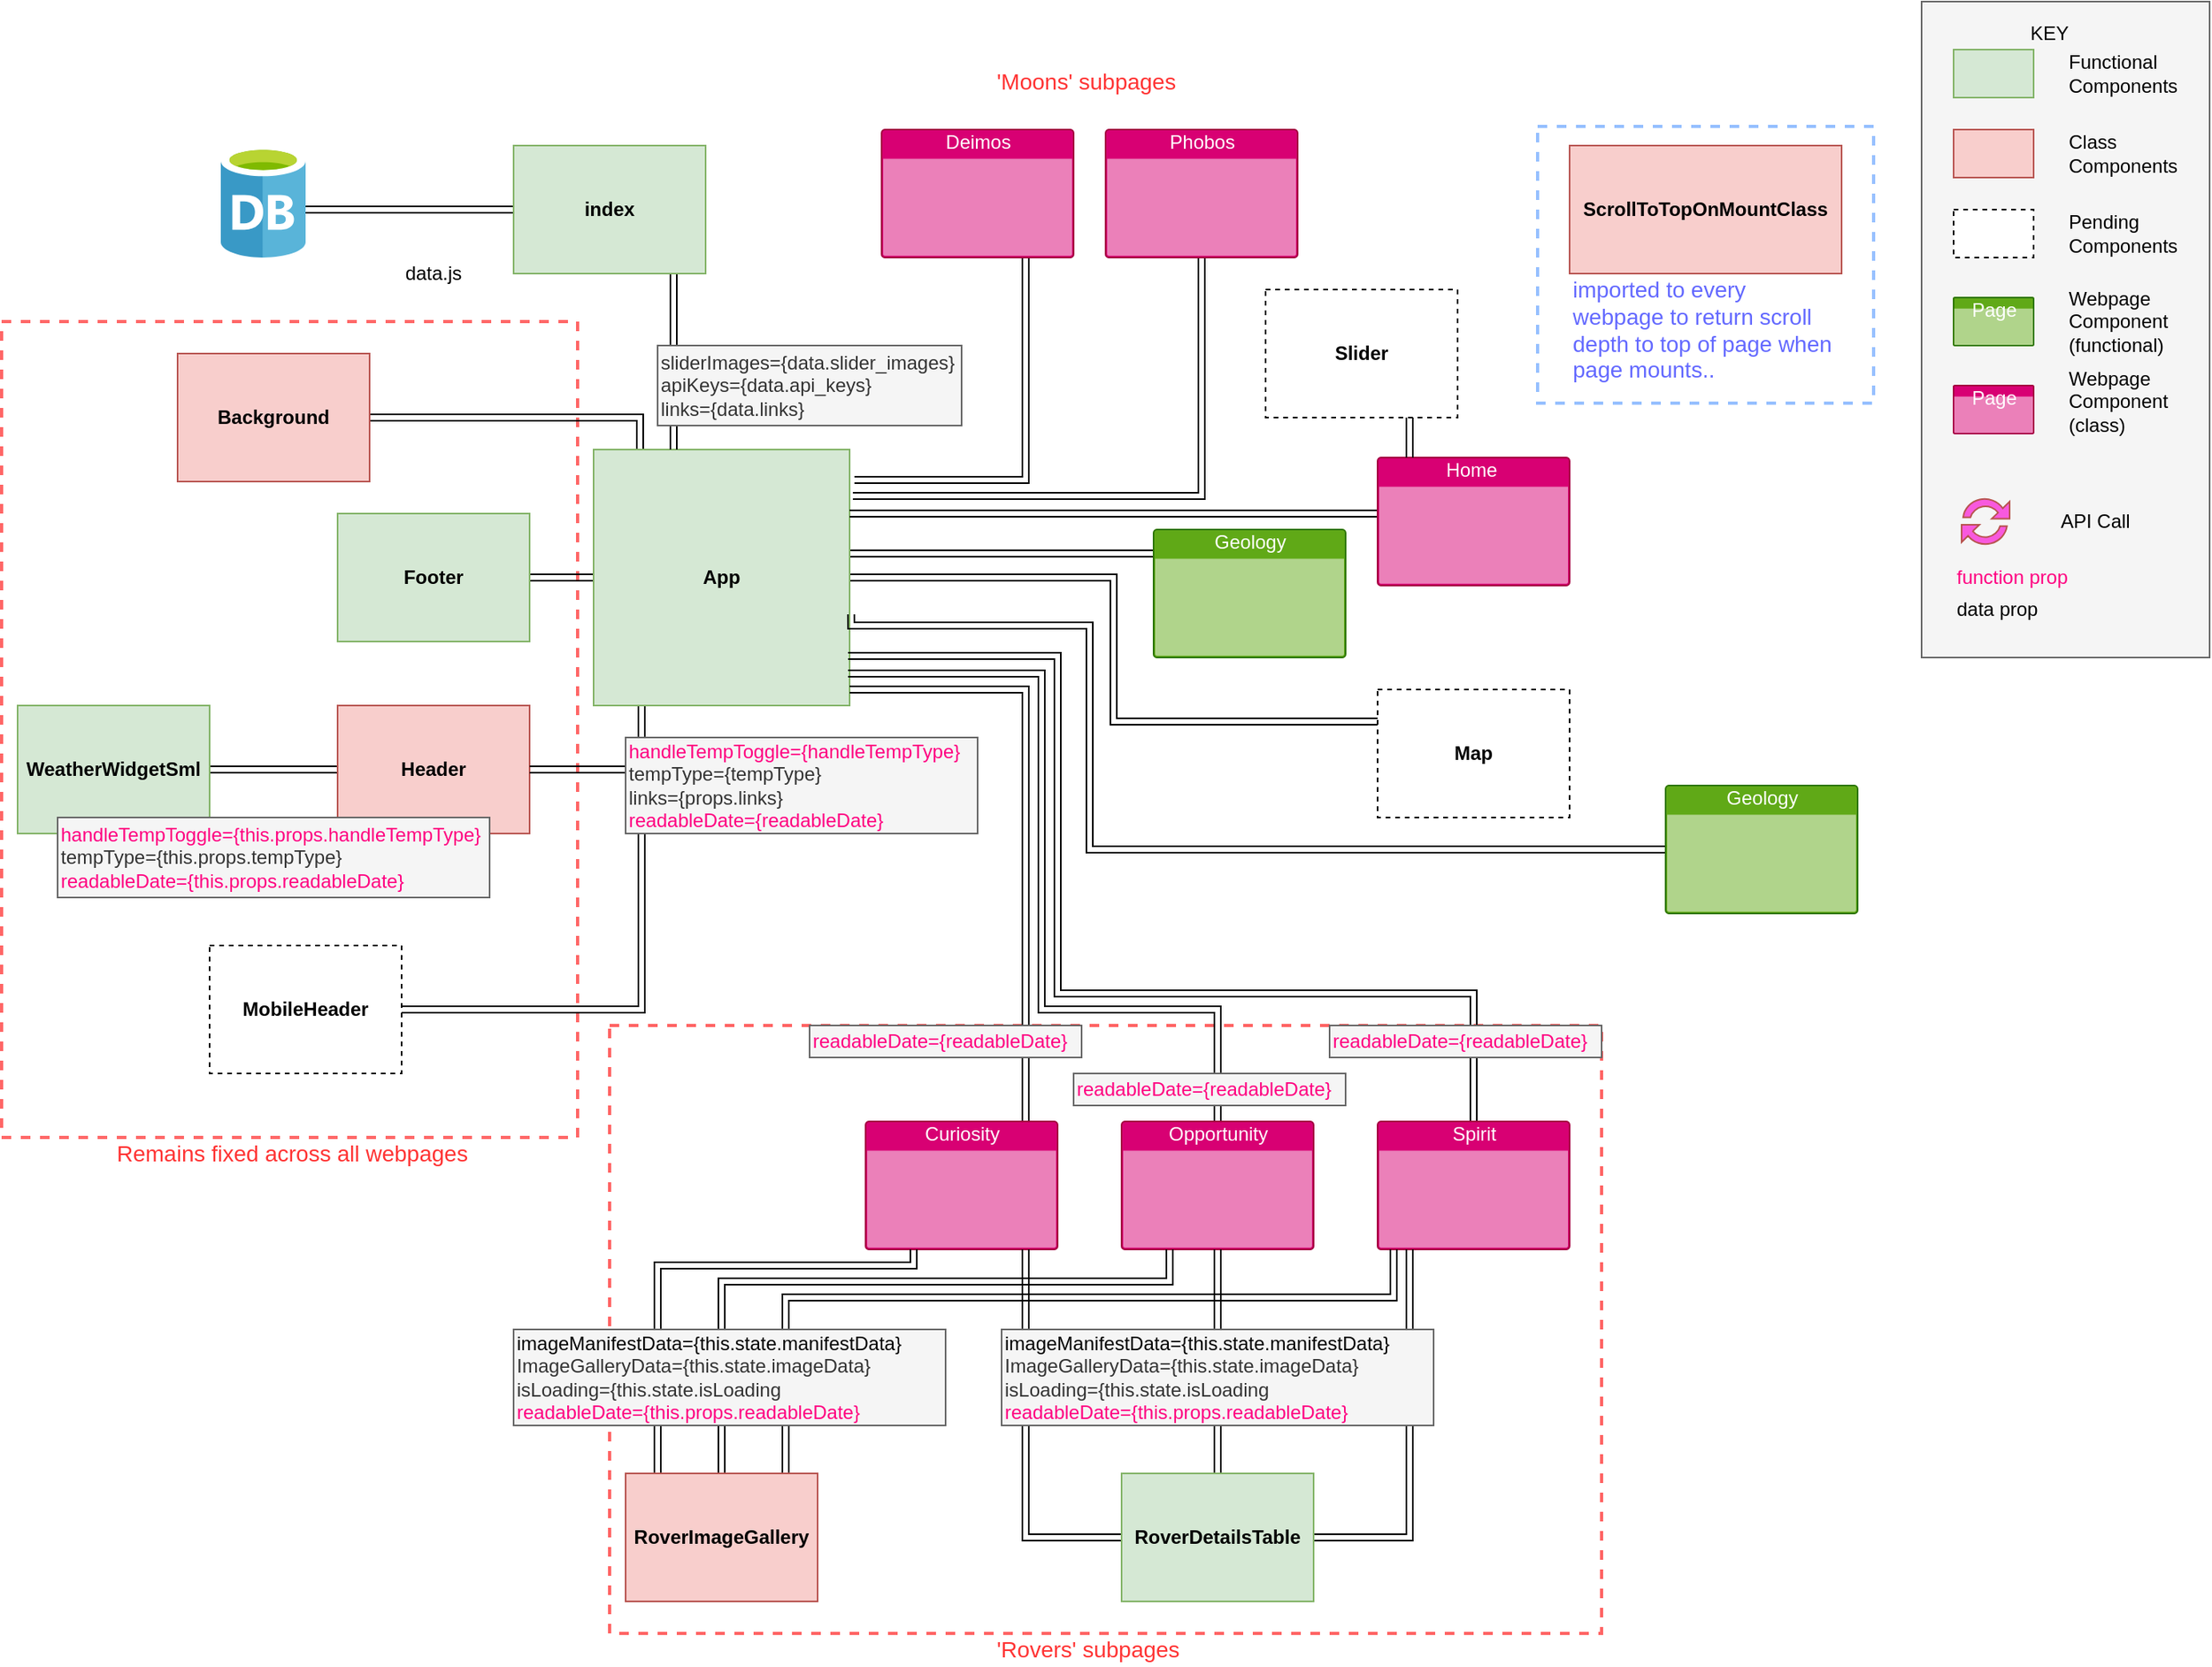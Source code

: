 <mxfile version="12.1.9" type="github" pages="1">
  <diagram id="6N9Lc9pMWOgSixIRD2WJ" name="Page-1">
    <mxGraphModel dx="1426" dy="794" grid="1" gridSize="10" guides="1" tooltips="1" connect="1" arrows="1" fold="1" page="1" pageScale="1" pageWidth="1654" pageHeight="1169" math="0" shadow="0">
      <root>
        <mxCell id="0"/>
        <mxCell id="1" parent="0"/>
        <mxCell id="VP3WnVtuw5z_MA5Xlhoa-133" value="" style="rounded=0;whiteSpace=wrap;html=1;fillColor=none;align=left;dashed=1;strokeColor=#FF6666;strokeWidth=2;" vertex="1" parent="1">
          <mxGeometry x="600" y="680" width="620" height="380" as="geometry"/>
        </mxCell>
        <mxCell id="VP3WnVtuw5z_MA5Xlhoa-96" value="" style="rounded=0;whiteSpace=wrap;html=1;fillColor=none;align=left;dashed=1;strokeColor=#FF6666;strokeWidth=2;" vertex="1" parent="1">
          <mxGeometry x="220" y="240" width="360" height="510" as="geometry"/>
        </mxCell>
        <mxCell id="VP3WnVtuw5z_MA5Xlhoa-38" value="" style="edgeStyle=orthogonalEdgeStyle;rounded=0;orthogonalLoop=1;jettySize=auto;html=1;entryX=1;entryY=0.5;entryDx=0;entryDy=0;shape=link;" edge="1" parent="1" source="VP3WnVtuw5z_MA5Xlhoa-14" target="VP3WnVtuw5z_MA5Xlhoa-53">
          <mxGeometry relative="1" as="geometry">
            <mxPoint x="670" y="560" as="targetPoint"/>
            <Array as="points">
              <mxPoint x="620" y="670"/>
            </Array>
          </mxGeometry>
        </mxCell>
        <mxCell id="VP3WnVtuw5z_MA5Xlhoa-42" value="" style="edgeStyle=orthogonalEdgeStyle;rounded=0;orthogonalLoop=1;jettySize=auto;html=1;entryX=1;entryY=0.5;entryDx=0;entryDy=0;shape=link;width=4;" edge="1" parent="1" source="VP3WnVtuw5z_MA5Xlhoa-14" target="VP3WnVtuw5z_MA5Xlhoa-15">
          <mxGeometry relative="1" as="geometry">
            <mxPoint x="830" y="400" as="targetPoint"/>
            <Array as="points">
              <mxPoint x="619" y="300"/>
            </Array>
          </mxGeometry>
        </mxCell>
        <mxCell id="VP3WnVtuw5z_MA5Xlhoa-60" value="" style="edgeStyle=orthogonalEdgeStyle;rounded=0;orthogonalLoop=1;jettySize=auto;html=1;strokeColor=#000000;fontColor=#3333FF;shape=link;" edge="1" parent="1" source="VP3WnVtuw5z_MA5Xlhoa-14" target="VP3WnVtuw5z_MA5Xlhoa-16">
          <mxGeometry relative="1" as="geometry"/>
        </mxCell>
        <mxCell id="VP3WnVtuw5z_MA5Xlhoa-70" value="" style="edgeStyle=orthogonalEdgeStyle;rounded=0;orthogonalLoop=1;jettySize=auto;html=1;strokeColor=#000000;fontColor=#3333FF;shape=link;" edge="1" parent="1" target="VP3WnVtuw5z_MA5Xlhoa-68">
          <mxGeometry relative="1" as="geometry">
            <mxPoint x="750" y="385" as="sourcePoint"/>
            <mxPoint x="830" y="385" as="targetPoint"/>
            <Array as="points">
              <mxPoint x="900" y="385"/>
              <mxPoint x="900" y="385"/>
            </Array>
          </mxGeometry>
        </mxCell>
        <mxCell id="VP3WnVtuw5z_MA5Xlhoa-75" value="" style="edgeStyle=orthogonalEdgeStyle;rounded=0;orthogonalLoop=1;jettySize=auto;html=1;strokeColor=#000000;fontColor=#3333FF;entryX=0;entryY=0.25;entryDx=0;entryDy=0;shape=link;" edge="1" parent="1" source="VP3WnVtuw5z_MA5Xlhoa-14" target="VP3WnVtuw5z_MA5Xlhoa-73">
          <mxGeometry relative="1" as="geometry">
            <mxPoint x="830" y="400" as="targetPoint"/>
          </mxGeometry>
        </mxCell>
        <mxCell id="VP3WnVtuw5z_MA5Xlhoa-14" value="&lt;span&gt;App&lt;/span&gt;" style="whiteSpace=wrap;html=1;aspect=fixed;strokeColor=#82b366;fillColor=#d5e8d4;align=center;fontStyle=1" vertex="1" parent="1">
          <mxGeometry x="590" y="320" width="160" height="160" as="geometry"/>
        </mxCell>
        <mxCell id="VP3WnVtuw5z_MA5Xlhoa-15" value="Background&lt;span style=&quot;font-family: &amp;#34;helvetica&amp;#34; , &amp;#34;arial&amp;#34; , sans-serif ; font-size: 0px ; white-space: nowrap&quot;&gt;%3CmxGraphModel%3E%3Croot%3E%3CmxCell%20id%3D%220%22%2F%3E%3CmxCell%20id%3D%221%22%20parent%3D%220%22%2F%3E%3CmxCell%20id%3D%222%22%20value%3D%22Functional%20Components%22%20style%3D%22text%3Bhtml%3D1%3BstrokeColor%3Dnone%3BfillColor%3Dnone%3Balign%3Dleft%3BverticalAlign%3Dmiddle%3BwhiteSpace%3Dwrap%3Brounded%3D0%3Bdashed%3D1%3B%22%20vertex%3D%221%22%20parent%3D%221%22%3E%3CmxGeometry%20x%3D%221530%22%20y%3D%22225%22%20width%3D%2270%22%20height%3D%2220%22%20as%3D%22geometry%22%2F%3E%3C%2FmxCell%3E%3C%2Froot%3E%3C%2FmxGraphModel%3E&lt;/span&gt;" style="rounded=0;whiteSpace=wrap;html=1;strokeColor=#b85450;fillColor=#f8cecc;align=center;fontStyle=1" vertex="1" parent="1">
          <mxGeometry x="330" y="260" width="120" height="80" as="geometry"/>
        </mxCell>
        <mxCell id="VP3WnVtuw5z_MA5Xlhoa-16" value="Footer" style="rounded=0;whiteSpace=wrap;html=1;strokeColor=#82b366;fillColor=#d5e8d4;align=center;fontStyle=1" vertex="1" parent="1">
          <mxGeometry x="430" y="360" width="120" height="80" as="geometry"/>
        </mxCell>
        <mxCell id="VP3WnVtuw5z_MA5Xlhoa-39" value="" style="edgeStyle=orthogonalEdgeStyle;rounded=0;orthogonalLoop=1;jettySize=auto;html=1;shape=link;" edge="1" parent="1" source="VP3WnVtuw5z_MA5Xlhoa-17" target="VP3WnVtuw5z_MA5Xlhoa-18">
          <mxGeometry relative="1" as="geometry"/>
        </mxCell>
        <mxCell id="VP3WnVtuw5z_MA5Xlhoa-17" value="Header" style="rounded=0;whiteSpace=wrap;html=1;strokeColor=#b85450;fillColor=#f8cecc;align=center;fontStyle=1" vertex="1" parent="1">
          <mxGeometry x="430" y="480" width="120" height="80" as="geometry"/>
        </mxCell>
        <mxCell id="VP3WnVtuw5z_MA5Xlhoa-18" value="WeatherWidgetSml" style="rounded=0;whiteSpace=wrap;html=1;strokeColor=#82b366;fillColor=#d5e8d4;align=center;fontStyle=1" vertex="1" parent="1">
          <mxGeometry x="230" y="480" width="120" height="80" as="geometry"/>
        </mxCell>
        <mxCell id="VP3WnVtuw5z_MA5Xlhoa-26" value="" style="aspect=fixed;html=1;points=[];align=center;image;fontSize=12;image=img/lib/mscae/Database_General.svg;strokeColor=#D642B8;fillColor=#F859DE;" vertex="1" parent="1">
          <mxGeometry x="357" y="130" width="53" height="70" as="geometry"/>
        </mxCell>
        <mxCell id="VP3WnVtuw5z_MA5Xlhoa-32" value="" style="edgeStyle=orthogonalEdgeStyle;rounded=0;orthogonalLoop=1;jettySize=auto;html=1;shape=link;entryX=0.25;entryY=0;entryDx=0;entryDy=0;" edge="1" parent="1">
          <mxGeometry relative="1" as="geometry">
            <mxPoint x="640" y="210" as="sourcePoint"/>
            <mxPoint x="640" y="320" as="targetPoint"/>
            <Array as="points">
              <mxPoint x="640" y="240"/>
              <mxPoint x="640" y="240"/>
            </Array>
          </mxGeometry>
        </mxCell>
        <mxCell id="VP3WnVtuw5z_MA5Xlhoa-129" value="" style="edgeStyle=orthogonalEdgeStyle;shape=link;rounded=0;orthogonalLoop=1;jettySize=auto;html=1;strokeColor=#000000;fontSize=14;fontColor=#FF3333;" edge="1" parent="1" source="VP3WnVtuw5z_MA5Xlhoa-28">
          <mxGeometry relative="1" as="geometry">
            <mxPoint x="410" y="170" as="targetPoint"/>
          </mxGeometry>
        </mxCell>
        <mxCell id="VP3WnVtuw5z_MA5Xlhoa-28" value="index" style="rounded=0;whiteSpace=wrap;html=1;strokeColor=#82b366;fillColor=#d5e8d4;align=center;fontStyle=1" vertex="1" parent="1">
          <mxGeometry x="540" y="130" width="120" height="80" as="geometry"/>
        </mxCell>
        <mxCell id="VP3WnVtuw5z_MA5Xlhoa-33" value="data.js" style="text;html=1;strokeColor=none;fillColor=none;align=center;verticalAlign=middle;whiteSpace=wrap;rounded=0;" vertex="1" parent="1">
          <mxGeometry x="460" y="200" width="60" height="20" as="geometry"/>
        </mxCell>
        <mxCell id="VP3WnVtuw5z_MA5Xlhoa-36" value="sliderImages={data.slider_images}&lt;br&gt;apiKeys={data.api_keys}&lt;br&gt;links={data.links}" style="text;html=1;strokeColor=#666666;fillColor=#f5f5f5;align=left;verticalAlign=middle;whiteSpace=wrap;rounded=0;fontColor=#333333;" vertex="1" parent="1">
          <mxGeometry x="630" y="255" width="190" height="50" as="geometry"/>
        </mxCell>
        <mxCell id="VP3WnVtuw5z_MA5Xlhoa-47" value="&lt;font color=&quot;#ff0080&quot;&gt;handleTempToggle={this.props.handleTempType}&lt;/font&gt;&lt;br&gt;tempType={this.props.tempType}&lt;br&gt;&lt;font color=&quot;#ff0080&quot;&gt;readableDate={this.props.readableDate}&lt;/font&gt;" style="text;html=1;strokeColor=#666666;fillColor=#f5f5f5;align=left;verticalAlign=middle;whiteSpace=wrap;rounded=0;fontColor=#333333;" vertex="1" parent="1">
          <mxGeometry x="255" y="550" width="270" height="50" as="geometry"/>
        </mxCell>
        <mxCell id="VP3WnVtuw5z_MA5Xlhoa-53" value="&lt;b&gt;MobileHeader&lt;/b&gt;" style="rounded=0;whiteSpace=wrap;html=1;dashed=1;" vertex="1" parent="1">
          <mxGeometry x="350" y="630" width="120" height="80" as="geometry"/>
        </mxCell>
        <mxCell id="VP3WnVtuw5z_MA5Xlhoa-58" value="" style="endArrow=classic;html=1;strokeColor=#000000;fontColor=#3333FF;entryX=1;entryY=0.5;entryDx=0;entryDy=0;shape=link;" edge="1" parent="1" target="VP3WnVtuw5z_MA5Xlhoa-17">
          <mxGeometry width="50" height="50" relative="1" as="geometry">
            <mxPoint x="620" y="520" as="sourcePoint"/>
            <mxPoint x="280" y="670" as="targetPoint"/>
          </mxGeometry>
        </mxCell>
        <mxCell id="VP3WnVtuw5z_MA5Xlhoa-59" value="ScrollToTopOnMountClass" style="rounded=0;whiteSpace=wrap;html=1;strokeColor=#b85450;fillColor=#f8cecc;align=center;fontStyle=1" vertex="1" parent="1">
          <mxGeometry x="1200" y="130" width="170" height="80" as="geometry"/>
        </mxCell>
        <mxCell id="VP3WnVtuw5z_MA5Xlhoa-78" value="" style="edgeStyle=orthogonalEdgeStyle;shape=link;rounded=0;orthogonalLoop=1;jettySize=auto;html=1;strokeColor=#000000;fontColor=#3333FF;" edge="1" parent="1" source="VP3WnVtuw5z_MA5Xlhoa-61">
          <mxGeometry relative="1" as="geometry">
            <mxPoint x="750" y="360" as="targetPoint"/>
            <Array as="points">
              <mxPoint x="750" y="360"/>
            </Array>
          </mxGeometry>
        </mxCell>
        <mxCell id="VP3WnVtuw5z_MA5Xlhoa-61" value="Home&amp;nbsp;" style="html=1;strokeColor=#A50040;fillColor=#d80073;labelPosition=center;verticalLabelPosition=middle;verticalAlign=top;align=center;fontSize=12;outlineConnect=0;spacingTop=-6;shape=mxgraph.sitemap.page;fontColor=#ffffff;" vertex="1" parent="1">
          <mxGeometry x="1080" y="325" width="120" height="80" as="geometry"/>
        </mxCell>
        <mxCell id="VP3WnVtuw5z_MA5Xlhoa-68" value="Geology" style="html=1;strokeColor=#2D7600;fillColor=#60a917;labelPosition=center;verticalLabelPosition=middle;verticalAlign=top;align=center;fontSize=12;outlineConnect=0;spacingTop=-6;shape=mxgraph.sitemap.page;fontColor=#ffffff;" vertex="1" parent="1">
          <mxGeometry x="940" y="370" width="120" height="80" as="geometry"/>
        </mxCell>
        <mxCell id="VP3WnVtuw5z_MA5Xlhoa-73" value="&lt;b&gt;Map&lt;/b&gt;" style="rounded=0;whiteSpace=wrap;html=1;dashed=1;" vertex="1" parent="1">
          <mxGeometry x="1080" y="470" width="120" height="80" as="geometry"/>
        </mxCell>
        <mxCell id="VP3WnVtuw5z_MA5Xlhoa-83" value="" style="group;fillColor=#60a917;strokeColor=#2D7600;fontColor=#ffffff;" vertex="1" connectable="0" parent="1">
          <mxGeometry x="1420" y="40" width="180" height="410" as="geometry"/>
        </mxCell>
        <mxCell id="VP3WnVtuw5z_MA5Xlhoa-1" value="" style="rounded=0;whiteSpace=wrap;html=1;fillColor=#f5f5f5;strokeColor=#666666;fontColor=#333333;" vertex="1" parent="VP3WnVtuw5z_MA5Xlhoa-83">
          <mxGeometry width="180" height="410" as="geometry"/>
        </mxCell>
        <mxCell id="VP3WnVtuw5z_MA5Xlhoa-2" value="" style="rounded=0;whiteSpace=wrap;html=1;fillColor=#d5e8d4;strokeColor=#82b366;" vertex="1" parent="VP3WnVtuw5z_MA5Xlhoa-83">
          <mxGeometry x="20" y="30" width="50" height="30" as="geometry"/>
        </mxCell>
        <mxCell id="VP3WnVtuw5z_MA5Xlhoa-3" value="" style="rounded=0;whiteSpace=wrap;html=1;fillColor=#f8cecc;strokeColor=#b85450;" vertex="1" parent="VP3WnVtuw5z_MA5Xlhoa-83">
          <mxGeometry x="20" y="80" width="50" height="30" as="geometry"/>
        </mxCell>
        <mxCell id="VP3WnVtuw5z_MA5Xlhoa-4" value="" style="rounded=0;whiteSpace=wrap;html=1;dashed=1;" vertex="1" parent="VP3WnVtuw5z_MA5Xlhoa-83">
          <mxGeometry x="20" y="130" width="50" height="30" as="geometry"/>
        </mxCell>
        <mxCell id="VP3WnVtuw5z_MA5Xlhoa-5" value="Page" style="html=1;labelPosition=center;verticalLabelPosition=middle;verticalAlign=top;align=center;fontSize=12;outlineConnect=0;spacingTop=-6;shape=mxgraph.sitemap.page;fillColor=#60a917;strokeColor=#2D7600;fontColor=#ffffff;" vertex="1" parent="VP3WnVtuw5z_MA5Xlhoa-83">
          <mxGeometry x="20" y="185" width="50" height="30" as="geometry"/>
        </mxCell>
        <mxCell id="VP3WnVtuw5z_MA5Xlhoa-6" value="" style="pointerEvents=1;shadow=0;dashed=0;html=1;strokeColor=#b85450;labelPosition=center;verticalLabelPosition=bottom;verticalAlign=top;align=center;fillColor=#F859DE;shape=mxgraph.mscae.intune.update" vertex="1" parent="VP3WnVtuw5z_MA5Xlhoa-83">
          <mxGeometry x="25" y="310" width="30" height="30" as="geometry"/>
        </mxCell>
        <mxCell id="VP3WnVtuw5z_MA5Xlhoa-7" value="KEY" style="text;html=1;strokeColor=none;fillColor=none;align=center;verticalAlign=middle;whiteSpace=wrap;rounded=0;dashed=1;" vertex="1" parent="VP3WnVtuw5z_MA5Xlhoa-83">
          <mxGeometry x="60" y="10" width="40" height="20" as="geometry"/>
        </mxCell>
        <mxCell id="VP3WnVtuw5z_MA5Xlhoa-8" value="Functional Components" style="text;html=1;strokeColor=none;fillColor=none;align=left;verticalAlign=middle;whiteSpace=wrap;rounded=0;dashed=1;" vertex="1" parent="VP3WnVtuw5z_MA5Xlhoa-83">
          <mxGeometry x="90" y="35" width="70" height="20" as="geometry"/>
        </mxCell>
        <mxCell id="VP3WnVtuw5z_MA5Xlhoa-9" value="Class Components" style="text;html=1;strokeColor=none;fillColor=none;align=left;verticalAlign=middle;whiteSpace=wrap;rounded=0;dashed=1;" vertex="1" parent="VP3WnVtuw5z_MA5Xlhoa-83">
          <mxGeometry x="90" y="85" width="70" height="20" as="geometry"/>
        </mxCell>
        <mxCell id="VP3WnVtuw5z_MA5Xlhoa-10" value="Pending Components" style="text;html=1;strokeColor=none;fillColor=none;align=left;verticalAlign=middle;whiteSpace=wrap;rounded=0;dashed=1;" vertex="1" parent="VP3WnVtuw5z_MA5Xlhoa-83">
          <mxGeometry x="90" y="135" width="70" height="20" as="geometry"/>
        </mxCell>
        <mxCell id="VP3WnVtuw5z_MA5Xlhoa-11" value="Webpage Component (functional)" style="text;html=1;strokeColor=none;fillColor=none;align=left;verticalAlign=middle;whiteSpace=wrap;rounded=0;dashed=1;" vertex="1" parent="VP3WnVtuw5z_MA5Xlhoa-83">
          <mxGeometry x="90" y="190" width="70" height="20" as="geometry"/>
        </mxCell>
        <mxCell id="VP3WnVtuw5z_MA5Xlhoa-12" value="API Call" style="text;html=1;strokeColor=none;fillColor=none;align=left;verticalAlign=middle;whiteSpace=wrap;rounded=0;dashed=1;" vertex="1" parent="VP3WnVtuw5z_MA5Xlhoa-83">
          <mxGeometry x="85" y="315" width="70" height="20" as="geometry"/>
        </mxCell>
        <mxCell id="VP3WnVtuw5z_MA5Xlhoa-45" value="function prop" style="text;html=1;strokeColor=none;fillColor=none;align=left;verticalAlign=middle;whiteSpace=wrap;rounded=0;fontColor=#FF0080;" vertex="1" parent="VP3WnVtuw5z_MA5Xlhoa-83">
          <mxGeometry x="20" y="350" width="110" height="20" as="geometry"/>
        </mxCell>
        <mxCell id="VP3WnVtuw5z_MA5Xlhoa-46" value="data prop" style="text;html=1;strokeColor=none;fillColor=none;align=left;verticalAlign=middle;whiteSpace=wrap;rounded=0;fontColor=#000000;" vertex="1" parent="VP3WnVtuw5z_MA5Xlhoa-83">
          <mxGeometry x="20" y="370" width="110" height="20" as="geometry"/>
        </mxCell>
        <mxCell id="VP3WnVtuw5z_MA5Xlhoa-71" value="Page" style="html=1;labelPosition=center;verticalLabelPosition=middle;verticalAlign=top;align=center;fontSize=12;outlineConnect=0;spacingTop=-6;shape=mxgraph.sitemap.page;fillColor=#d80073;strokeColor=#A50040;fontColor=#ffffff;" vertex="1" parent="VP3WnVtuw5z_MA5Xlhoa-83">
          <mxGeometry x="20" y="240" width="50" height="30" as="geometry"/>
        </mxCell>
        <mxCell id="VP3WnVtuw5z_MA5Xlhoa-72" value="Webpage Component (class)" style="text;html=1;strokeColor=none;fillColor=none;align=left;verticalAlign=middle;whiteSpace=wrap;rounded=0;dashed=1;" vertex="1" parent="VP3WnVtuw5z_MA5Xlhoa-83">
          <mxGeometry x="90" y="240" width="70" height="20" as="geometry"/>
        </mxCell>
        <mxCell id="VP3WnVtuw5z_MA5Xlhoa-98" value="" style="rounded=0;whiteSpace=wrap;html=1;fillColor=none;align=left;dashed=1;strokeColor=#96C0FF;strokeWidth=2;" vertex="1" parent="VP3WnVtuw5z_MA5Xlhoa-83">
          <mxGeometry x="-240" y="78" width="210" height="173" as="geometry"/>
        </mxCell>
        <mxCell id="VP3WnVtuw5z_MA5Xlhoa-89" value="" style="edgeStyle=orthogonalEdgeStyle;shape=link;rounded=0;orthogonalLoop=1;jettySize=auto;html=1;strokeColor=#000000;fontColor=#3333FF;entryX=1.013;entryY=0.181;entryDx=0;entryDy=0;entryPerimeter=0;" edge="1" parent="1" source="VP3WnVtuw5z_MA5Xlhoa-85" target="VP3WnVtuw5z_MA5Xlhoa-14">
          <mxGeometry relative="1" as="geometry">
            <mxPoint x="970" y="280" as="targetPoint"/>
            <Array as="points">
              <mxPoint x="970" y="349"/>
            </Array>
          </mxGeometry>
        </mxCell>
        <mxCell id="VP3WnVtuw5z_MA5Xlhoa-85" value="Phobos" style="html=1;strokeColor=#A50040;fillColor=#d80073;labelPosition=center;verticalLabelPosition=middle;verticalAlign=top;align=center;fontSize=12;outlineConnect=0;spacingTop=-6;shape=mxgraph.sitemap.page;fontColor=#ffffff;" vertex="1" parent="1">
          <mxGeometry x="910" y="120" width="120" height="80" as="geometry"/>
        </mxCell>
        <mxCell id="VP3WnVtuw5z_MA5Xlhoa-92" value="" style="edgeStyle=orthogonalEdgeStyle;shape=link;rounded=0;orthogonalLoop=1;jettySize=auto;html=1;strokeColor=#000000;fontColor=#3333FF;entryX=1.019;entryY=0.119;entryDx=0;entryDy=0;entryPerimeter=0;" edge="1" parent="1" source="VP3WnVtuw5z_MA5Xlhoa-86" target="VP3WnVtuw5z_MA5Xlhoa-14">
          <mxGeometry relative="1" as="geometry">
            <mxPoint x="820" y="40" as="targetPoint"/>
            <Array as="points">
              <mxPoint x="860" y="339"/>
            </Array>
          </mxGeometry>
        </mxCell>
        <mxCell id="VP3WnVtuw5z_MA5Xlhoa-86" value="Deimos" style="html=1;strokeColor=#A50040;fillColor=#d80073;labelPosition=center;verticalLabelPosition=middle;verticalAlign=top;align=center;fontSize=12;outlineConnect=0;spacingTop=-6;shape=mxgraph.sitemap.page;fontColor=#ffffff;" vertex="1" parent="1">
          <mxGeometry x="770" y="120" width="120" height="80" as="geometry"/>
        </mxCell>
        <mxCell id="VP3WnVtuw5z_MA5Xlhoa-63" value="&lt;b&gt;Slider&lt;/b&gt;" style="rounded=0;whiteSpace=wrap;html=1;dashed=1;" vertex="1" parent="1">
          <mxGeometry x="1010" y="220" width="120" height="80" as="geometry"/>
        </mxCell>
        <mxCell id="VP3WnVtuw5z_MA5Xlhoa-87" value="" style="edgeStyle=orthogonalEdgeStyle;rounded=0;orthogonalLoop=1;jettySize=auto;html=1;strokeColor=#000000;fontColor=#3333FF;shape=link;" edge="1" parent="1" source="VP3WnVtuw5z_MA5Xlhoa-61" target="VP3WnVtuw5z_MA5Xlhoa-63">
          <mxGeometry relative="1" as="geometry">
            <mxPoint x="1100" y="325" as="sourcePoint"/>
            <mxPoint x="983" y="310" as="targetPoint"/>
            <Array as="points">
              <mxPoint x="1100" y="310"/>
              <mxPoint x="1100" y="310"/>
            </Array>
          </mxGeometry>
        </mxCell>
        <mxCell id="VP3WnVtuw5z_MA5Xlhoa-43" value="&lt;font color=&quot;#ff0080&quot;&gt;handleTempToggle={handleTempType}&lt;/font&gt;&lt;br&gt;tempType={tempType}&lt;br&gt;links={props.links}&lt;br&gt;&lt;font color=&quot;#ff0080&quot;&gt;readableDate={readableDate}&lt;/font&gt;" style="text;html=1;strokeColor=#666666;fillColor=#f5f5f5;align=left;verticalAlign=middle;whiteSpace=wrap;rounded=0;fontColor=#333333;" vertex="1" parent="1">
          <mxGeometry x="610" y="500" width="220" height="60" as="geometry"/>
        </mxCell>
        <mxCell id="VP3WnVtuw5z_MA5Xlhoa-97" value="Remains fixed across all webpages" style="text;html=1;strokeColor=none;fillColor=none;align=left;verticalAlign=middle;whiteSpace=wrap;rounded=0;dashed=1;fontColor=#FF3333;fontSize=14;" vertex="1" parent="1">
          <mxGeometry x="290" y="750" width="230" height="20" as="geometry"/>
        </mxCell>
        <mxCell id="VP3WnVtuw5z_MA5Xlhoa-99" value="&#39;Moons&#39; subpages" style="text;html=1;strokeColor=none;fillColor=none;align=left;verticalAlign=middle;whiteSpace=wrap;rounded=0;dashed=1;fontColor=#FF3333;fontSize=14;" vertex="1" parent="1">
          <mxGeometry x="840" y="80" width="130" height="20" as="geometry"/>
        </mxCell>
        <mxCell id="VP3WnVtuw5z_MA5Xlhoa-107" value="" style="edgeStyle=orthogonalEdgeStyle;shape=link;rounded=0;orthogonalLoop=1;jettySize=auto;html=1;strokeColor=#000000;fontSize=14;fontColor=#FF3333;" edge="1" parent="1" source="VP3WnVtuw5z_MA5Xlhoa-100">
          <mxGeometry relative="1" as="geometry">
            <mxPoint x="750" y="470" as="targetPoint"/>
            <Array as="points">
              <mxPoint x="860" y="470"/>
              <mxPoint x="754" y="470"/>
            </Array>
          </mxGeometry>
        </mxCell>
        <mxCell id="VP3WnVtuw5z_MA5Xlhoa-100" value="Curiosity" style="html=1;strokeColor=#A50040;fillColor=#d80073;labelPosition=center;verticalLabelPosition=middle;verticalAlign=top;align=center;fontSize=12;outlineConnect=0;spacingTop=-6;shape=mxgraph.sitemap.page;fontColor=#ffffff;" vertex="1" parent="1">
          <mxGeometry x="760" y="740" width="120" height="80" as="geometry"/>
        </mxCell>
        <mxCell id="VP3WnVtuw5z_MA5Xlhoa-109" value="" style="edgeStyle=orthogonalEdgeStyle;shape=link;rounded=0;orthogonalLoop=1;jettySize=auto;html=1;strokeColor=#000000;fontSize=14;fontColor=#FF3333;entryX=0.994;entryY=0.875;entryDx=0;entryDy=0;entryPerimeter=0;exitX=0.5;exitY=0;exitDx=0;exitDy=0;exitPerimeter=0;" edge="1" parent="1" source="VP3WnVtuw5z_MA5Xlhoa-101" target="VP3WnVtuw5z_MA5Xlhoa-14">
          <mxGeometry relative="1" as="geometry">
            <mxPoint x="980" y="660" as="targetPoint"/>
            <Array as="points">
              <mxPoint x="980" y="670"/>
              <mxPoint x="870" y="670"/>
              <mxPoint x="870" y="460"/>
            </Array>
          </mxGeometry>
        </mxCell>
        <mxCell id="VP3WnVtuw5z_MA5Xlhoa-101" value="Opportunity" style="html=1;strokeColor=#A50040;fillColor=#d80073;labelPosition=center;verticalLabelPosition=middle;verticalAlign=top;align=center;fontSize=12;outlineConnect=0;spacingTop=-6;shape=mxgraph.sitemap.page;fontColor=#ffffff;" vertex="1" parent="1">
          <mxGeometry x="920" y="740" width="120" height="80" as="geometry"/>
        </mxCell>
        <mxCell id="VP3WnVtuw5z_MA5Xlhoa-111" value="" style="edgeStyle=orthogonalEdgeStyle;shape=link;rounded=0;orthogonalLoop=1;jettySize=auto;html=1;strokeColor=#000000;fontSize=14;fontColor=#FF3333;entryX=0.994;entryY=0.806;entryDx=0;entryDy=0;entryPerimeter=0;" edge="1" parent="1" source="VP3WnVtuw5z_MA5Xlhoa-102" target="VP3WnVtuw5z_MA5Xlhoa-14">
          <mxGeometry relative="1" as="geometry">
            <mxPoint x="1140" y="660" as="targetPoint"/>
            <Array as="points">
              <mxPoint x="1140" y="660"/>
              <mxPoint x="880" y="660"/>
              <mxPoint x="880" y="449"/>
            </Array>
          </mxGeometry>
        </mxCell>
        <mxCell id="VP3WnVtuw5z_MA5Xlhoa-102" value="Spirit" style="html=1;strokeColor=#A50040;fillColor=#d80073;labelPosition=center;verticalLabelPosition=middle;verticalAlign=top;align=center;fontSize=12;outlineConnect=0;spacingTop=-6;shape=mxgraph.sitemap.page;fontColor=#ffffff;" vertex="1" parent="1">
          <mxGeometry x="1080" y="740" width="120" height="80" as="geometry"/>
        </mxCell>
        <mxCell id="VP3WnVtuw5z_MA5Xlhoa-103" value="&lt;font color=&quot;#ff0080&quot;&gt;readableDate={readableDate}&lt;/font&gt;" style="text;html=1;strokeColor=#666666;fillColor=#f5f5f5;align=left;verticalAlign=middle;whiteSpace=wrap;rounded=0;fontColor=#333333;" vertex="1" parent="1">
          <mxGeometry x="725" y="680" width="170" height="20" as="geometry"/>
        </mxCell>
        <mxCell id="VP3WnVtuw5z_MA5Xlhoa-104" value="&lt;font color=&quot;#ff0080&quot;&gt;readableDate={readableDate}&lt;/font&gt;" style="text;html=1;strokeColor=#666666;fillColor=#f5f5f5;align=left;verticalAlign=middle;whiteSpace=wrap;rounded=0;fontColor=#333333;" vertex="1" parent="1">
          <mxGeometry x="890" y="710" width="170" height="20" as="geometry"/>
        </mxCell>
        <mxCell id="VP3WnVtuw5z_MA5Xlhoa-105" value="&lt;font color=&quot;#ff0080&quot;&gt;readableDate={readableDate}&lt;/font&gt;" style="text;html=1;strokeColor=#666666;fillColor=#f5f5f5;align=left;verticalAlign=middle;whiteSpace=wrap;rounded=0;fontColor=#333333;" vertex="1" parent="1">
          <mxGeometry x="1050" y="680" width="170" height="20" as="geometry"/>
        </mxCell>
        <mxCell id="VP3WnVtuw5z_MA5Xlhoa-116" value="" style="edgeStyle=orthogonalEdgeStyle;shape=link;rounded=0;orthogonalLoop=1;jettySize=auto;html=1;strokeColor=#000000;fontSize=14;fontColor=#FF3333;entryX=0.25;entryY=1;entryDx=0;entryDy=0;entryPerimeter=0;" edge="1" parent="1" source="VP3WnVtuw5z_MA5Xlhoa-112" target="VP3WnVtuw5z_MA5Xlhoa-100">
          <mxGeometry relative="1" as="geometry">
            <mxPoint x="530" y="980" as="targetPoint"/>
            <Array as="points">
              <mxPoint x="630" y="830"/>
              <mxPoint x="790" y="830"/>
            </Array>
          </mxGeometry>
        </mxCell>
        <mxCell id="VP3WnVtuw5z_MA5Xlhoa-118" value="" style="edgeStyle=orthogonalEdgeStyle;shape=link;rounded=0;orthogonalLoop=1;jettySize=auto;html=1;strokeColor=#000000;fontSize=14;fontColor=#FF3333;entryX=0.25;entryY=1;entryDx=0;entryDy=0;entryPerimeter=0;" edge="1" parent="1" source="VP3WnVtuw5z_MA5Xlhoa-112" target="VP3WnVtuw5z_MA5Xlhoa-101">
          <mxGeometry relative="1" as="geometry">
            <mxPoint x="810" y="980" as="targetPoint"/>
            <Array as="points">
              <mxPoint x="670" y="840"/>
              <mxPoint x="950" y="840"/>
            </Array>
          </mxGeometry>
        </mxCell>
        <mxCell id="VP3WnVtuw5z_MA5Xlhoa-120" value="" style="edgeStyle=orthogonalEdgeStyle;shape=link;rounded=0;orthogonalLoop=1;jettySize=auto;html=1;strokeColor=#000000;fontSize=14;fontColor=#FF3333;" edge="1" parent="1" source="VP3WnVtuw5z_MA5Xlhoa-112">
          <mxGeometry relative="1" as="geometry">
            <mxPoint x="1090" y="820" as="targetPoint"/>
            <Array as="points">
              <mxPoint x="710" y="850"/>
              <mxPoint x="1090" y="850"/>
              <mxPoint x="1090" y="820"/>
            </Array>
          </mxGeometry>
        </mxCell>
        <mxCell id="VP3WnVtuw5z_MA5Xlhoa-112" value="RoverImageGallery" style="rounded=0;whiteSpace=wrap;html=1;strokeColor=#b85450;fillColor=#f8cecc;align=center;fontStyle=1" vertex="1" parent="1">
          <mxGeometry x="610" y="960" width="120" height="80" as="geometry"/>
        </mxCell>
        <mxCell id="VP3WnVtuw5z_MA5Xlhoa-123" value="" style="edgeStyle=orthogonalEdgeStyle;shape=link;rounded=0;orthogonalLoop=1;jettySize=auto;html=1;strokeColor=#000000;fontSize=14;fontColor=#FF3333;" edge="1" parent="1" source="VP3WnVtuw5z_MA5Xlhoa-113" target="VP3WnVtuw5z_MA5Xlhoa-100">
          <mxGeometry relative="1" as="geometry">
            <mxPoint x="810" y="1090" as="targetPoint"/>
            <Array as="points">
              <mxPoint x="860" y="1000"/>
            </Array>
          </mxGeometry>
        </mxCell>
        <mxCell id="VP3WnVtuw5z_MA5Xlhoa-125" value="" style="edgeStyle=orthogonalEdgeStyle;shape=link;rounded=0;orthogonalLoop=1;jettySize=auto;html=1;strokeColor=#000000;fontSize=14;fontColor=#FF3333;" edge="1" parent="1" source="VP3WnVtuw5z_MA5Xlhoa-113" target="VP3WnVtuw5z_MA5Xlhoa-101">
          <mxGeometry relative="1" as="geometry">
            <mxPoint x="940" y="1090" as="targetPoint"/>
          </mxGeometry>
        </mxCell>
        <mxCell id="VP3WnVtuw5z_MA5Xlhoa-127" value="" style="edgeStyle=orthogonalEdgeStyle;shape=link;rounded=0;orthogonalLoop=1;jettySize=auto;html=1;strokeColor=#000000;fontSize=14;fontColor=#FF3333;" edge="1" parent="1" source="VP3WnVtuw5z_MA5Xlhoa-113" target="VP3WnVtuw5z_MA5Xlhoa-102">
          <mxGeometry relative="1" as="geometry">
            <mxPoint x="670" y="1210" as="targetPoint"/>
            <Array as="points">
              <mxPoint x="1100" y="1000"/>
            </Array>
          </mxGeometry>
        </mxCell>
        <mxCell id="VP3WnVtuw5z_MA5Xlhoa-113" value="RoverDetailsTable" style="rounded=0;whiteSpace=wrap;html=1;strokeColor=#82b366;fillColor=#d5e8d4;align=center;fontStyle=1" vertex="1" parent="1">
          <mxGeometry x="920" y="960" width="120" height="80" as="geometry"/>
        </mxCell>
        <mxCell id="VP3WnVtuw5z_MA5Xlhoa-114" value="&lt;font color=&quot;#050505&quot;&gt;imageManifestData={this.state.manifestData}&lt;/font&gt;&lt;br&gt;ImageGalleryData={this.state.imageData}&lt;br&gt;isLoading={this.state.isLoading&lt;br&gt;&lt;font color=&quot;#ff0080&quot;&gt;readableDate={this.props.readableDate}&lt;/font&gt;" style="text;html=1;strokeColor=#666666;fillColor=#f5f5f5;align=left;verticalAlign=middle;whiteSpace=wrap;rounded=0;fontColor=#333333;" vertex="1" parent="1">
          <mxGeometry x="845" y="870" width="270" height="60" as="geometry"/>
        </mxCell>
        <mxCell id="VP3WnVtuw5z_MA5Xlhoa-121" value="&lt;font color=&quot;#050505&quot;&gt;imageManifestData={this.state.manifestData}&lt;/font&gt;&lt;br&gt;ImageGalleryData={this.state.imageData}&lt;br&gt;isLoading={this.state.isLoading&lt;br&gt;&lt;font color=&quot;#ff0080&quot;&gt;readableDate={this.props.readableDate}&lt;/font&gt;" style="text;html=1;strokeColor=#666666;fillColor=#f5f5f5;align=left;verticalAlign=middle;whiteSpace=wrap;rounded=0;fontColor=#333333;" vertex="1" parent="1">
          <mxGeometry x="540" y="870" width="270" height="60" as="geometry"/>
        </mxCell>
        <mxCell id="VP3WnVtuw5z_MA5Xlhoa-132" value="" style="edgeStyle=orthogonalEdgeStyle;shape=link;rounded=0;orthogonalLoop=1;jettySize=auto;html=1;strokeColor=#000000;fontSize=14;fontColor=#FF3333;entryX=1.006;entryY=0.644;entryDx=0;entryDy=0;entryPerimeter=0;" edge="1" parent="1" source="VP3WnVtuw5z_MA5Xlhoa-130" target="VP3WnVtuw5z_MA5Xlhoa-14">
          <mxGeometry relative="1" as="geometry">
            <mxPoint x="1180" y="570" as="targetPoint"/>
            <Array as="points">
              <mxPoint x="900" y="570"/>
              <mxPoint x="900" y="430"/>
              <mxPoint x="751" y="430"/>
            </Array>
          </mxGeometry>
        </mxCell>
        <mxCell id="VP3WnVtuw5z_MA5Xlhoa-130" value="Geology" style="html=1;strokeColor=#2D7600;fillColor=#60a917;labelPosition=center;verticalLabelPosition=middle;verticalAlign=top;align=center;fontSize=12;outlineConnect=0;spacingTop=-6;shape=mxgraph.sitemap.page;fontColor=#ffffff;" vertex="1" parent="1">
          <mxGeometry x="1260" y="530" width="120" height="80" as="geometry"/>
        </mxCell>
        <mxCell id="VP3WnVtuw5z_MA5Xlhoa-134" value="&#39;Rovers&#39; subpages" style="text;html=1;strokeColor=none;fillColor=none;align=left;verticalAlign=middle;whiteSpace=wrap;rounded=0;dashed=1;fontColor=#FF3333;fontSize=14;" vertex="1" parent="1">
          <mxGeometry x="840" y="1060" width="125" height="20" as="geometry"/>
        </mxCell>
        <mxCell id="VP3WnVtuw5z_MA5Xlhoa-135" value="imported to every webpage to return scroll depth to top of page when page mounts.." style="text;html=1;strokeColor=none;fillColor=none;align=left;verticalAlign=middle;whiteSpace=wrap;rounded=0;dashed=1;fontColor=#6369FF;fontSize=14;" vertex="1" parent="1">
          <mxGeometry x="1200" y="210" width="170" height="70" as="geometry"/>
        </mxCell>
      </root>
    </mxGraphModel>
  </diagram>
</mxfile>

